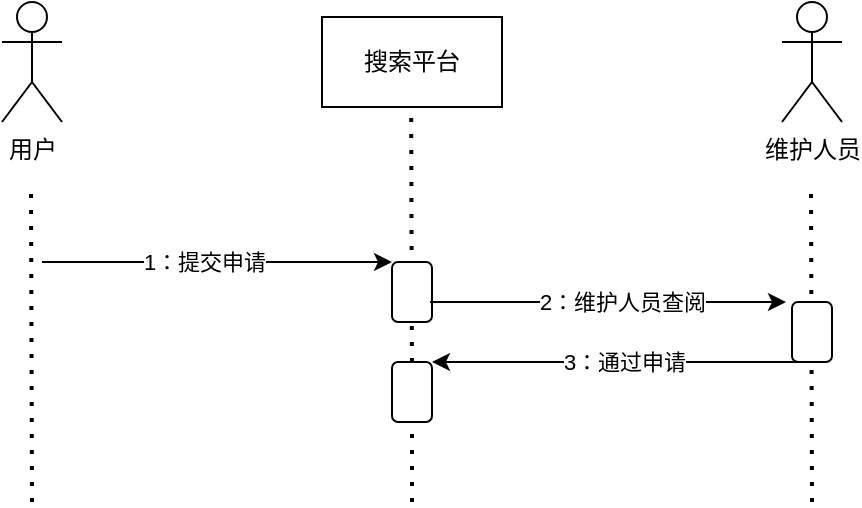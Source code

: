 <mxfile version="26.1.1">
  <diagram name="第 1 页" id="_p5r5UNzx_XP5cNZ_AdQ">
    <mxGraphModel dx="691" dy="426" grid="1" gridSize="10" guides="1" tooltips="1" connect="1" arrows="1" fold="1" page="1" pageScale="1" pageWidth="827" pageHeight="1169" math="0" shadow="0">
      <root>
        <mxCell id="0" />
        <mxCell id="1" parent="0" />
        <mxCell id="_SBXEmpweWQkAsb3bLJq-1" value="用户" style="shape=umlActor;verticalLabelPosition=bottom;verticalAlign=top;html=1;outlineConnect=0;" vertex="1" parent="1">
          <mxGeometry x="200" y="130" width="30" height="60" as="geometry" />
        </mxCell>
        <mxCell id="_SBXEmpweWQkAsb3bLJq-2" value="" style="endArrow=none;dashed=1;html=1;dashPattern=1 3;strokeWidth=2;rounded=0;" edge="1" parent="1">
          <mxGeometry width="50" height="50" relative="1" as="geometry">
            <mxPoint x="215" y="380" as="sourcePoint" />
            <mxPoint x="214.5" y="220" as="targetPoint" />
          </mxGeometry>
        </mxCell>
        <mxCell id="_SBXEmpweWQkAsb3bLJq-3" value="搜索平台" style="rounded=0;whiteSpace=wrap;html=1;" vertex="1" parent="1">
          <mxGeometry x="360" y="137.5" width="90" height="45" as="geometry" />
        </mxCell>
        <mxCell id="_SBXEmpweWQkAsb3bLJq-4" value="" style="endArrow=none;dashed=1;html=1;dashPattern=1 3;strokeWidth=2;rounded=0;" edge="1" parent="1" source="_SBXEmpweWQkAsb3bLJq-21">
          <mxGeometry width="50" height="50" relative="1" as="geometry">
            <mxPoint x="405" y="520" as="sourcePoint" />
            <mxPoint x="404.58" y="182.5" as="targetPoint" />
          </mxGeometry>
        </mxCell>
        <mxCell id="_SBXEmpweWQkAsb3bLJq-7" value="" style="endArrow=classic;html=1;rounded=0;entryX=0;entryY=0;entryDx=0;entryDy=0;" edge="1" parent="1" target="_SBXEmpweWQkAsb3bLJq-9">
          <mxGeometry width="50" height="50" relative="1" as="geometry">
            <mxPoint x="220" y="260" as="sourcePoint" />
            <mxPoint x="390" y="261" as="targetPoint" />
          </mxGeometry>
        </mxCell>
        <mxCell id="_SBXEmpweWQkAsb3bLJq-8" value="1：提交申请" style="edgeLabel;html=1;align=center;verticalAlign=middle;resizable=0;points=[];" vertex="1" connectable="0" parent="_SBXEmpweWQkAsb3bLJq-7">
          <mxGeometry x="-0.116" y="1" relative="1" as="geometry">
            <mxPoint x="3" y="1" as="offset" />
          </mxGeometry>
        </mxCell>
        <mxCell id="_SBXEmpweWQkAsb3bLJq-9" value="" style="rounded=1;whiteSpace=wrap;html=1;" vertex="1" parent="1">
          <mxGeometry x="395" y="260" width="20" height="30" as="geometry" />
        </mxCell>
        <mxCell id="_SBXEmpweWQkAsb3bLJq-10" value="" style="endArrow=classic;html=1;rounded=0;" edge="1" parent="1">
          <mxGeometry width="50" height="50" relative="1" as="geometry">
            <mxPoint x="414" y="280" as="sourcePoint" />
            <mxPoint x="592" y="280" as="targetPoint" />
          </mxGeometry>
        </mxCell>
        <mxCell id="_SBXEmpweWQkAsb3bLJq-11" value="2：维护人员查阅" style="edgeLabel;html=1;align=center;verticalAlign=middle;resizable=0;points=[];" vertex="1" connectable="0" parent="_SBXEmpweWQkAsb3bLJq-10">
          <mxGeometry x="-0.166" y="1" relative="1" as="geometry">
            <mxPoint x="22" y="1" as="offset" />
          </mxGeometry>
        </mxCell>
        <mxCell id="_SBXEmpweWQkAsb3bLJq-14" value="" style="endArrow=classic;html=1;rounded=0;exitX=0;exitY=1;exitDx=0;exitDy=0;" edge="1" parent="1">
          <mxGeometry width="50" height="50" relative="1" as="geometry">
            <mxPoint x="600" y="310" as="sourcePoint" />
            <mxPoint x="415" y="310" as="targetPoint" />
          </mxGeometry>
        </mxCell>
        <mxCell id="_SBXEmpweWQkAsb3bLJq-15" value="3：通过申请" style="edgeLabel;html=1;align=center;verticalAlign=middle;resizable=0;points=[];" vertex="1" connectable="0" parent="_SBXEmpweWQkAsb3bLJq-14">
          <mxGeometry x="0.339" y="1" relative="1" as="geometry">
            <mxPoint x="35" y="-1" as="offset" />
          </mxGeometry>
        </mxCell>
        <mxCell id="_SBXEmpweWQkAsb3bLJq-20" value="" style="endArrow=none;dashed=1;html=1;dashPattern=1 3;strokeWidth=2;rounded=0;" edge="1" parent="1" target="_SBXEmpweWQkAsb3bLJq-21">
          <mxGeometry width="50" height="50" relative="1" as="geometry">
            <mxPoint x="405" y="380" as="sourcePoint" />
            <mxPoint x="404.58" y="182.5" as="targetPoint" />
          </mxGeometry>
        </mxCell>
        <mxCell id="_SBXEmpweWQkAsb3bLJq-21" value="" style="rounded=1;whiteSpace=wrap;html=1;" vertex="1" parent="1">
          <mxGeometry x="395" y="310" width="20" height="30" as="geometry" />
        </mxCell>
        <mxCell id="_SBXEmpweWQkAsb3bLJq-22" value="维护人员" style="shape=umlActor;verticalLabelPosition=bottom;verticalAlign=top;html=1;outlineConnect=0;" vertex="1" parent="1">
          <mxGeometry x="590" y="130" width="30" height="60" as="geometry" />
        </mxCell>
        <mxCell id="_SBXEmpweWQkAsb3bLJq-23" value="" style="endArrow=none;dashed=1;html=1;dashPattern=1 3;strokeWidth=2;rounded=0;" edge="1" parent="1">
          <mxGeometry width="50" height="50" relative="1" as="geometry">
            <mxPoint x="605" y="380" as="sourcePoint" />
            <mxPoint x="604.5" y="220" as="targetPoint" />
          </mxGeometry>
        </mxCell>
        <mxCell id="_SBXEmpweWQkAsb3bLJq-27" value="" style="rounded=1;whiteSpace=wrap;html=1;" vertex="1" parent="1">
          <mxGeometry x="595" y="280" width="20" height="30" as="geometry" />
        </mxCell>
      </root>
    </mxGraphModel>
  </diagram>
</mxfile>
